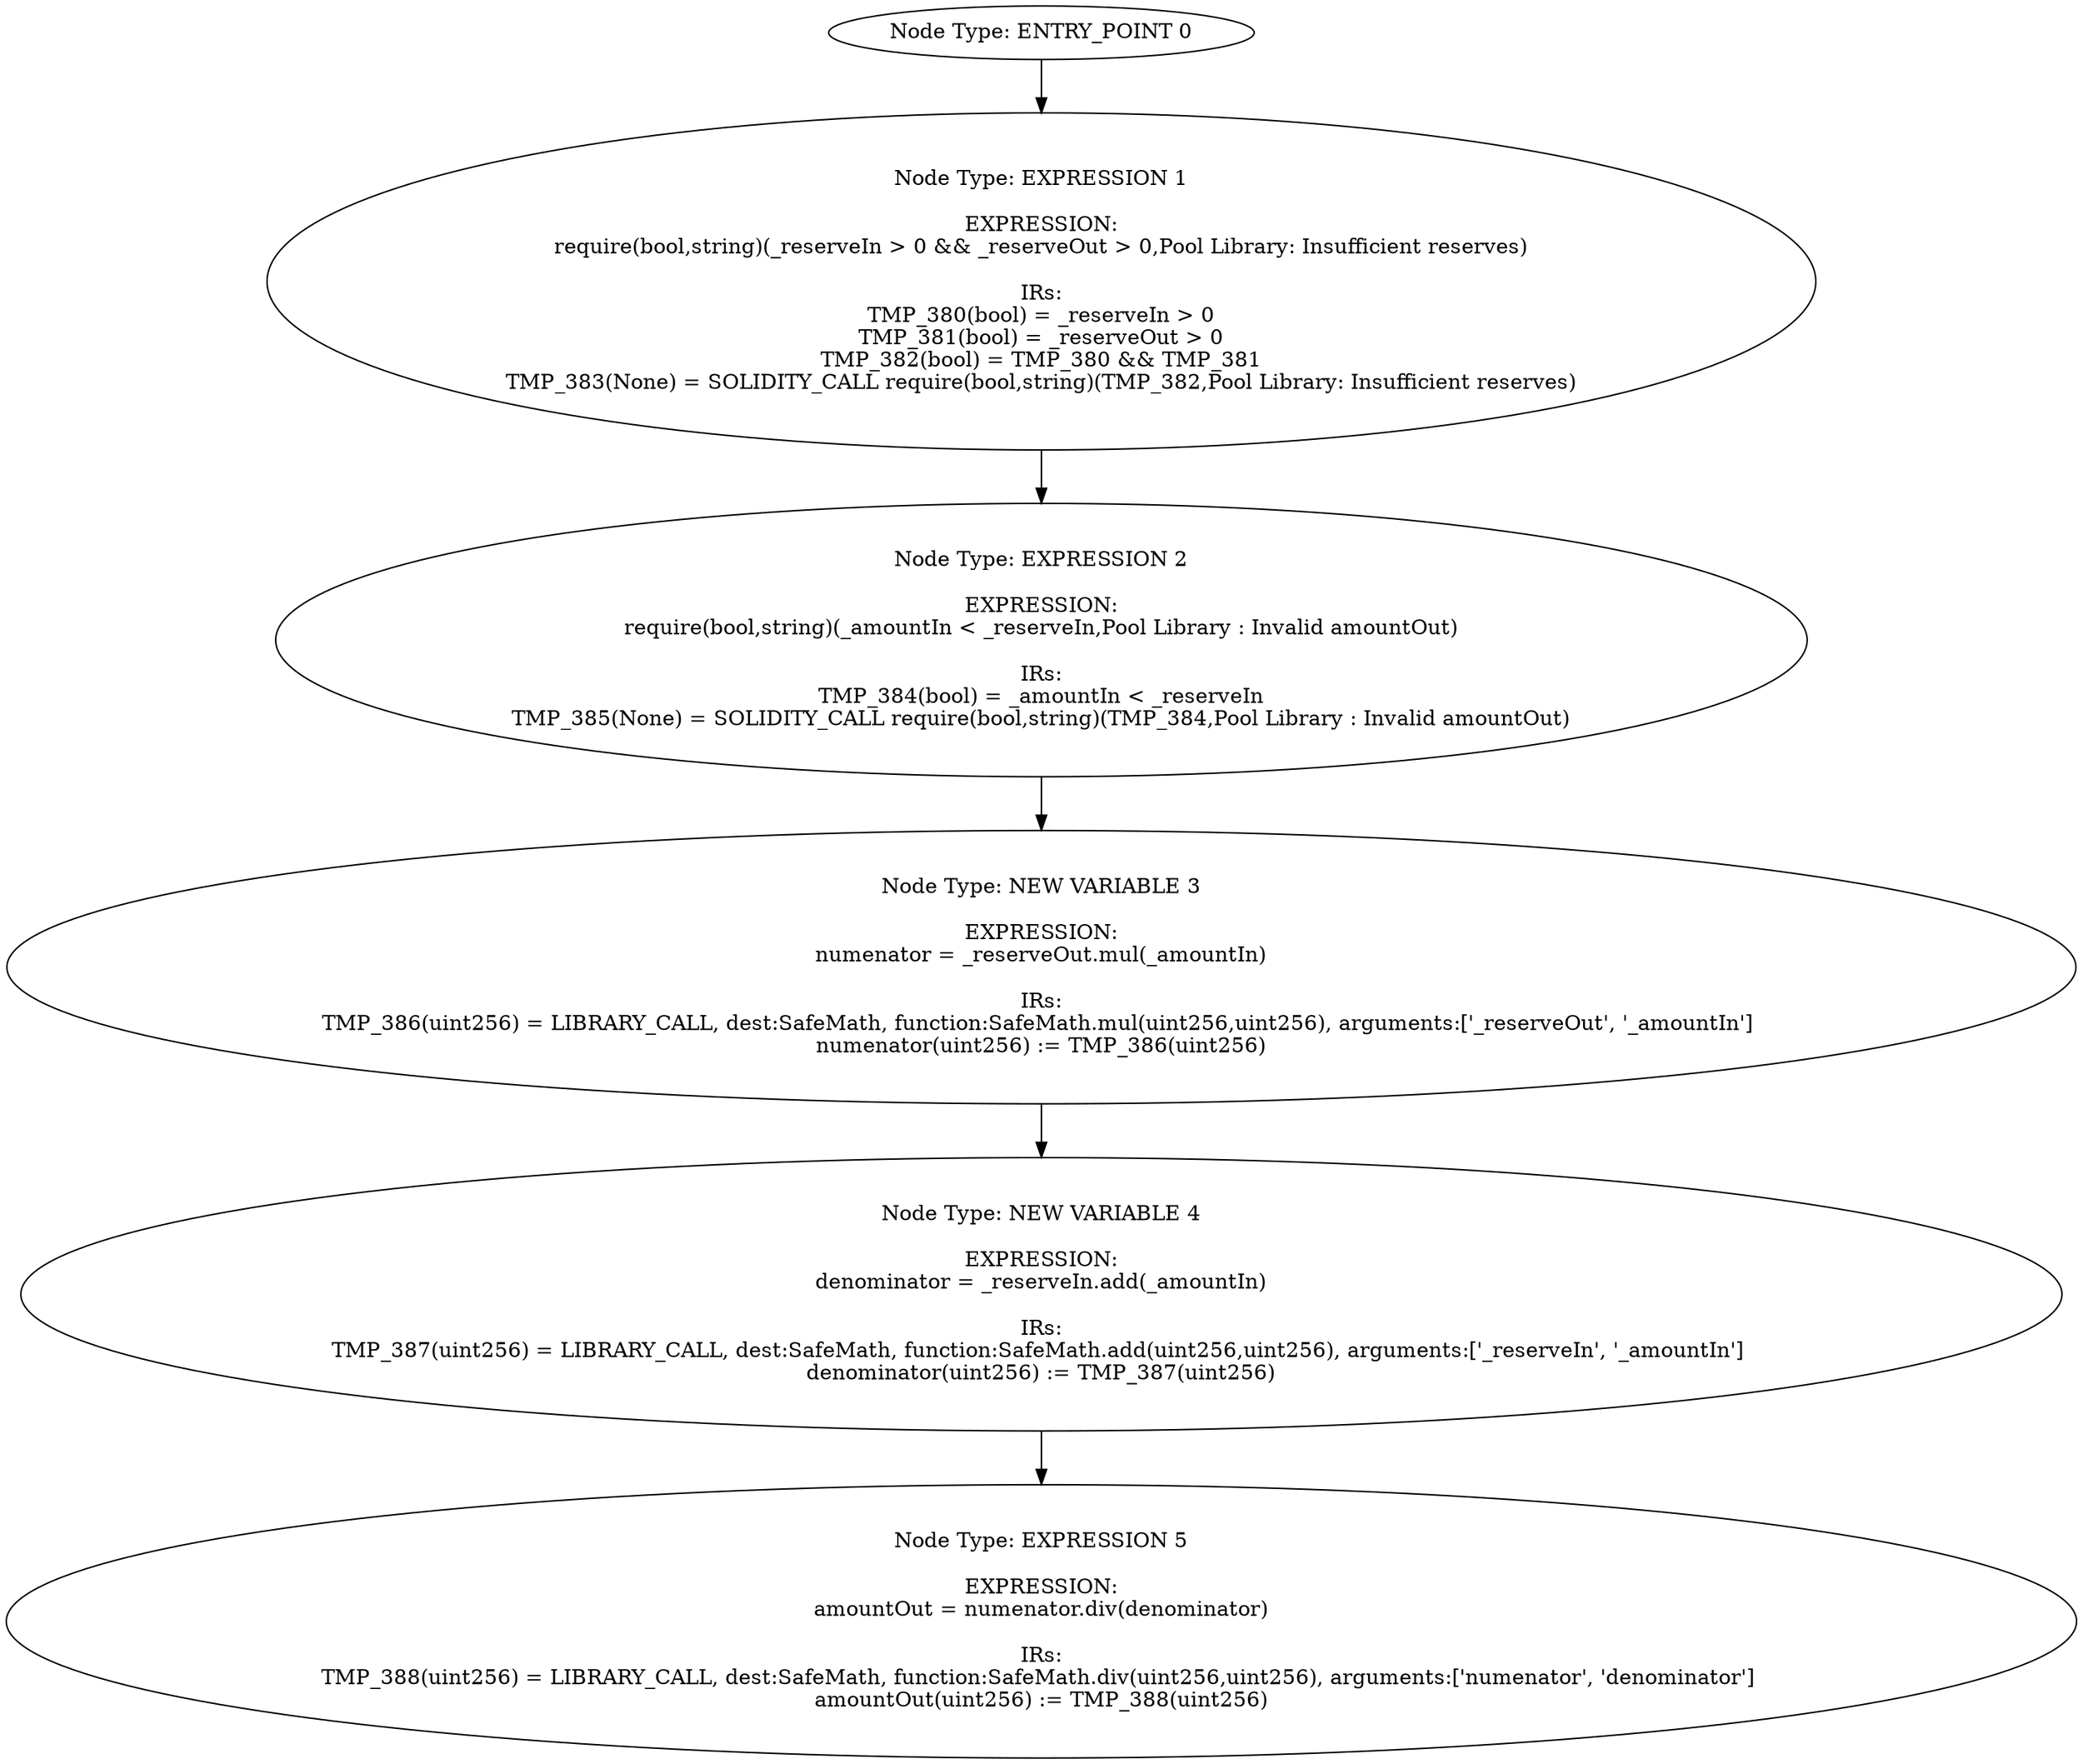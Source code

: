 digraph{
0[label="Node Type: ENTRY_POINT 0
"];
0->1;
1[label="Node Type: EXPRESSION 1

EXPRESSION:
require(bool,string)(_reserveIn > 0 && _reserveOut > 0,Pool Library: Insufficient reserves)

IRs:
TMP_380(bool) = _reserveIn > 0
TMP_381(bool) = _reserveOut > 0
TMP_382(bool) = TMP_380 && TMP_381
TMP_383(None) = SOLIDITY_CALL require(bool,string)(TMP_382,Pool Library: Insufficient reserves)"];
1->2;
2[label="Node Type: EXPRESSION 2

EXPRESSION:
require(bool,string)(_amountIn < _reserveIn,Pool Library : Invalid amountOut)

IRs:
TMP_384(bool) = _amountIn < _reserveIn
TMP_385(None) = SOLIDITY_CALL require(bool,string)(TMP_384,Pool Library : Invalid amountOut)"];
2->3;
3[label="Node Type: NEW VARIABLE 3

EXPRESSION:
numenator = _reserveOut.mul(_amountIn)

IRs:
TMP_386(uint256) = LIBRARY_CALL, dest:SafeMath, function:SafeMath.mul(uint256,uint256), arguments:['_reserveOut', '_amountIn'] 
numenator(uint256) := TMP_386(uint256)"];
3->4;
4[label="Node Type: NEW VARIABLE 4

EXPRESSION:
denominator = _reserveIn.add(_amountIn)

IRs:
TMP_387(uint256) = LIBRARY_CALL, dest:SafeMath, function:SafeMath.add(uint256,uint256), arguments:['_reserveIn', '_amountIn'] 
denominator(uint256) := TMP_387(uint256)"];
4->5;
5[label="Node Type: EXPRESSION 5

EXPRESSION:
amountOut = numenator.div(denominator)

IRs:
TMP_388(uint256) = LIBRARY_CALL, dest:SafeMath, function:SafeMath.div(uint256,uint256), arguments:['numenator', 'denominator'] 
amountOut(uint256) := TMP_388(uint256)"];
}
